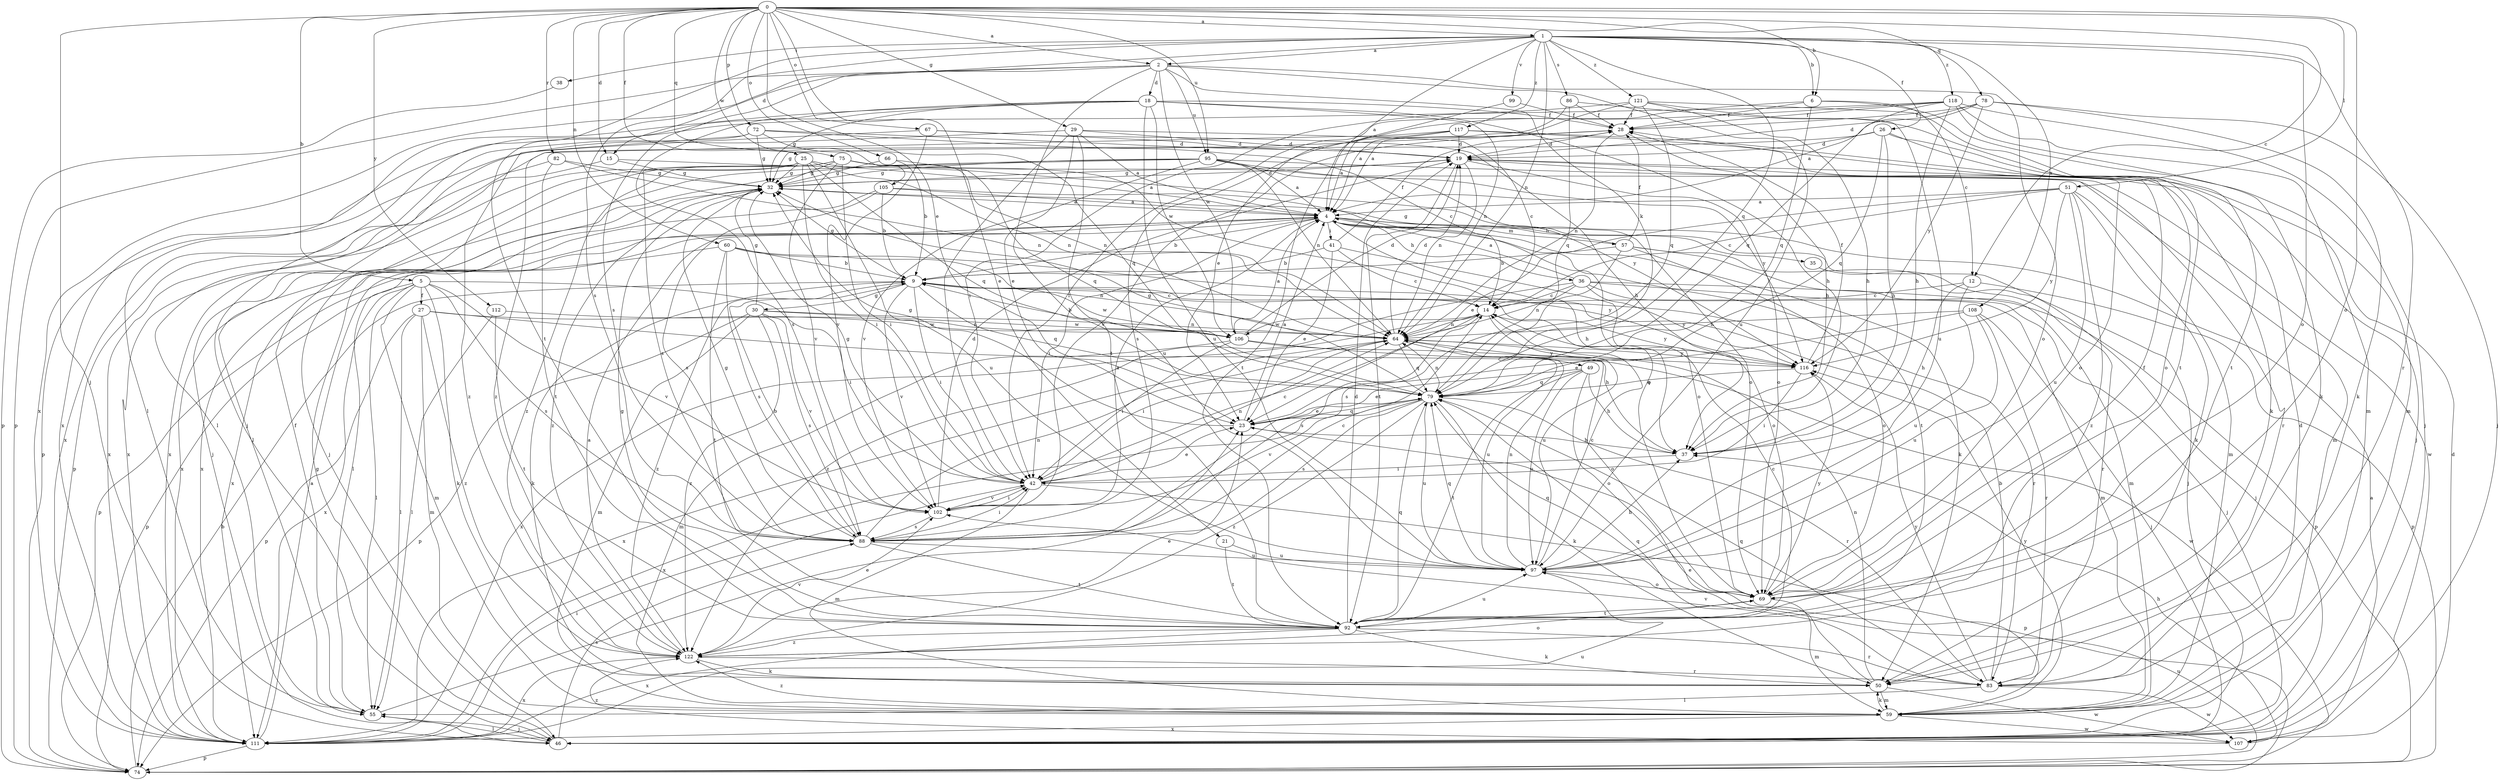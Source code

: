strict digraph  {
0;
1;
2;
4;
5;
6;
9;
12;
14;
15;
18;
19;
21;
23;
25;
26;
27;
28;
29;
30;
32;
35;
36;
37;
38;
41;
42;
46;
49;
50;
51;
55;
57;
59;
60;
64;
66;
67;
69;
72;
74;
75;
78;
79;
82;
83;
86;
88;
92;
95;
97;
99;
102;
105;
106;
107;
108;
111;
112;
116;
117;
118;
121;
122;
0 -> 1  [label=a];
0 -> 2  [label=a];
0 -> 5  [label=b];
0 -> 6  [label=b];
0 -> 12  [label=c];
0 -> 15  [label=d];
0 -> 21  [label=e];
0 -> 23  [label=e];
0 -> 25  [label=f];
0 -> 29  [label=g];
0 -> 46  [label=j];
0 -> 51  [label=l];
0 -> 60  [label=n];
0 -> 66  [label=o];
0 -> 67  [label=o];
0 -> 69  [label=o];
0 -> 72  [label=p];
0 -> 75  [label=q];
0 -> 78  [label=q];
0 -> 82  [label=r];
0 -> 95  [label=u];
0 -> 105  [label=w];
0 -> 112  [label=y];
1 -> 2  [label=a];
1 -> 4  [label=a];
1 -> 6  [label=b];
1 -> 15  [label=d];
1 -> 26  [label=f];
1 -> 38  [label=i];
1 -> 64  [label=n];
1 -> 69  [label=o];
1 -> 79  [label=q];
1 -> 83  [label=r];
1 -> 86  [label=s];
1 -> 88  [label=s];
1 -> 92  [label=t];
1 -> 99  [label=v];
1 -> 108  [label=x];
1 -> 117  [label=z];
1 -> 118  [label=z];
1 -> 121  [label=z];
2 -> 18  [label=d];
2 -> 49  [label=k];
2 -> 69  [label=o];
2 -> 74  [label=p];
2 -> 88  [label=s];
2 -> 92  [label=t];
2 -> 95  [label=u];
2 -> 97  [label=u];
2 -> 106  [label=w];
2 -> 111  [label=x];
4 -> 9  [label=b];
4 -> 35  [label=h];
4 -> 36  [label=h];
4 -> 37  [label=h];
4 -> 41  [label=i];
4 -> 42  [label=i];
4 -> 46  [label=j];
4 -> 50  [label=k];
4 -> 55  [label=l];
4 -> 57  [label=m];
4 -> 92  [label=t];
4 -> 111  [label=x];
5 -> 27  [label=f];
5 -> 42  [label=i];
5 -> 50  [label=k];
5 -> 55  [label=l];
5 -> 59  [label=m];
5 -> 74  [label=p];
5 -> 88  [label=s];
5 -> 102  [label=v];
5 -> 111  [label=x];
6 -> 12  [label=c];
6 -> 28  [label=f];
6 -> 42  [label=i];
6 -> 59  [label=m];
6 -> 79  [label=q];
9 -> 14  [label=c];
9 -> 30  [label=g];
9 -> 32  [label=g];
9 -> 42  [label=i];
9 -> 50  [label=k];
9 -> 79  [label=q];
9 -> 83  [label=r];
9 -> 102  [label=v];
9 -> 106  [label=w];
9 -> 122  [label=z];
12 -> 14  [label=c];
12 -> 37  [label=h];
12 -> 74  [label=p];
12 -> 97  [label=u];
14 -> 64  [label=n];
14 -> 88  [label=s];
14 -> 97  [label=u];
14 -> 106  [label=w];
14 -> 111  [label=x];
14 -> 116  [label=y];
15 -> 32  [label=g];
15 -> 111  [label=x];
15 -> 116  [label=y];
18 -> 28  [label=f];
18 -> 32  [label=g];
18 -> 37  [label=h];
18 -> 46  [label=j];
18 -> 55  [label=l];
18 -> 64  [label=n];
18 -> 88  [label=s];
18 -> 97  [label=u];
18 -> 106  [label=w];
19 -> 32  [label=g];
19 -> 59  [label=m];
19 -> 64  [label=n];
19 -> 69  [label=o];
19 -> 92  [label=t];
21 -> 92  [label=t];
21 -> 97  [label=u];
23 -> 4  [label=a];
23 -> 32  [label=g];
23 -> 37  [label=h];
23 -> 79  [label=q];
25 -> 4  [label=a];
25 -> 32  [label=g];
25 -> 42  [label=i];
25 -> 46  [label=j];
25 -> 64  [label=n];
25 -> 79  [label=q];
25 -> 88  [label=s];
25 -> 97  [label=u];
25 -> 111  [label=x];
26 -> 19  [label=d];
26 -> 32  [label=g];
26 -> 37  [label=h];
26 -> 46  [label=j];
26 -> 69  [label=o];
26 -> 79  [label=q];
27 -> 37  [label=h];
27 -> 55  [label=l];
27 -> 59  [label=m];
27 -> 74  [label=p];
27 -> 106  [label=w];
27 -> 122  [label=z];
28 -> 19  [label=d];
28 -> 37  [label=h];
28 -> 64  [label=n];
28 -> 102  [label=v];
29 -> 4  [label=a];
29 -> 14  [label=c];
29 -> 19  [label=d];
29 -> 23  [label=e];
29 -> 42  [label=i];
29 -> 74  [label=p];
29 -> 97  [label=u];
30 -> 32  [label=g];
30 -> 59  [label=m];
30 -> 64  [label=n];
30 -> 74  [label=p];
30 -> 88  [label=s];
30 -> 102  [label=v];
30 -> 106  [label=w];
30 -> 122  [label=z];
32 -> 4  [label=a];
32 -> 19  [label=d];
32 -> 111  [label=x];
32 -> 122  [label=z];
35 -> 83  [label=r];
36 -> 4  [label=a];
36 -> 14  [label=c];
36 -> 46  [label=j];
36 -> 59  [label=m];
36 -> 64  [label=n];
36 -> 74  [label=p];
36 -> 116  [label=y];
36 -> 122  [label=z];
37 -> 42  [label=i];
38 -> 74  [label=p];
41 -> 9  [label=b];
41 -> 14  [label=c];
41 -> 23  [label=e];
41 -> 28  [label=f];
41 -> 69  [label=o];
42 -> 14  [label=c];
42 -> 23  [label=e];
42 -> 32  [label=g];
42 -> 59  [label=m];
42 -> 64  [label=n];
42 -> 74  [label=p];
42 -> 102  [label=v];
46 -> 32  [label=g];
46 -> 55  [label=l];
46 -> 88  [label=s];
49 -> 23  [label=e];
49 -> 37  [label=h];
49 -> 69  [label=o];
49 -> 79  [label=q];
49 -> 92  [label=t];
49 -> 97  [label=u];
50 -> 59  [label=m];
50 -> 64  [label=n];
50 -> 79  [label=q];
50 -> 107  [label=w];
51 -> 4  [label=a];
51 -> 14  [label=c];
51 -> 23  [label=e];
51 -> 50  [label=k];
51 -> 59  [label=m];
51 -> 97  [label=u];
51 -> 116  [label=y];
51 -> 122  [label=z];
55 -> 23  [label=e];
55 -> 28  [label=f];
55 -> 46  [label=j];
57 -> 9  [label=b];
57 -> 28  [label=f];
57 -> 32  [label=g];
57 -> 46  [label=j];
57 -> 59  [label=m];
57 -> 69  [label=o];
57 -> 88  [label=s];
59 -> 23  [label=e];
59 -> 50  [label=k];
59 -> 107  [label=w];
59 -> 111  [label=x];
59 -> 116  [label=y];
59 -> 122  [label=z];
60 -> 9  [label=b];
60 -> 64  [label=n];
60 -> 74  [label=p];
60 -> 88  [label=s];
60 -> 92  [label=t];
60 -> 116  [label=y];
64 -> 19  [label=d];
64 -> 42  [label=i];
64 -> 69  [label=o];
64 -> 79  [label=q];
64 -> 97  [label=u];
64 -> 111  [label=x];
64 -> 116  [label=y];
66 -> 9  [label=b];
66 -> 32  [label=g];
66 -> 79  [label=q];
67 -> 19  [label=d];
67 -> 37  [label=h];
67 -> 55  [label=l];
67 -> 102  [label=v];
69 -> 28  [label=f];
69 -> 59  [label=m];
69 -> 79  [label=q];
69 -> 92  [label=t];
69 -> 116  [label=y];
72 -> 14  [label=c];
72 -> 19  [label=d];
72 -> 32  [label=g];
72 -> 79  [label=q];
72 -> 111  [label=x];
72 -> 122  [label=z];
74 -> 4  [label=a];
74 -> 9  [label=b];
74 -> 97  [label=u];
75 -> 32  [label=g];
75 -> 42  [label=i];
75 -> 55  [label=l];
75 -> 64  [label=n];
75 -> 69  [label=o];
75 -> 83  [label=r];
75 -> 102  [label=v];
75 -> 122  [label=z];
78 -> 4  [label=a];
78 -> 19  [label=d];
78 -> 28  [label=f];
78 -> 46  [label=j];
78 -> 50  [label=k];
78 -> 116  [label=y];
79 -> 23  [label=e];
79 -> 32  [label=g];
79 -> 50  [label=k];
79 -> 64  [label=n];
79 -> 83  [label=r];
79 -> 88  [label=s];
79 -> 97  [label=u];
79 -> 102  [label=v];
79 -> 111  [label=x];
79 -> 122  [label=z];
82 -> 32  [label=g];
82 -> 64  [label=n];
82 -> 74  [label=p];
82 -> 92  [label=t];
83 -> 9  [label=b];
83 -> 19  [label=d];
83 -> 55  [label=l];
83 -> 79  [label=q];
83 -> 102  [label=v];
83 -> 107  [label=w];
83 -> 116  [label=y];
86 -> 4  [label=a];
86 -> 28  [label=f];
86 -> 79  [label=q];
86 -> 92  [label=t];
88 -> 9  [label=b];
88 -> 14  [label=c];
88 -> 32  [label=g];
88 -> 42  [label=i];
88 -> 64  [label=n];
88 -> 92  [label=t];
88 -> 97  [label=u];
92 -> 14  [label=c];
92 -> 19  [label=d];
92 -> 32  [label=g];
92 -> 50  [label=k];
92 -> 79  [label=q];
92 -> 83  [label=r];
92 -> 97  [label=u];
92 -> 111  [label=x];
92 -> 122  [label=z];
95 -> 4  [label=a];
95 -> 32  [label=g];
95 -> 46  [label=j];
95 -> 64  [label=n];
95 -> 69  [label=o];
95 -> 102  [label=v];
95 -> 107  [label=w];
95 -> 111  [label=x];
95 -> 116  [label=y];
97 -> 14  [label=c];
97 -> 37  [label=h];
97 -> 64  [label=n];
97 -> 69  [label=o];
97 -> 79  [label=q];
99 -> 28  [label=f];
99 -> 92  [label=t];
102 -> 4  [label=a];
102 -> 19  [label=d];
102 -> 42  [label=i];
102 -> 88  [label=s];
105 -> 4  [label=a];
105 -> 9  [label=b];
105 -> 69  [label=o];
105 -> 88  [label=s];
105 -> 111  [label=x];
106 -> 4  [label=a];
106 -> 9  [label=b];
106 -> 19  [label=d];
106 -> 42  [label=i];
106 -> 59  [label=m];
106 -> 107  [label=w];
106 -> 116  [label=y];
107 -> 19  [label=d];
107 -> 37  [label=h];
107 -> 122  [label=z];
108 -> 23  [label=e];
108 -> 46  [label=j];
108 -> 64  [label=n];
108 -> 83  [label=r];
108 -> 97  [label=u];
111 -> 4  [label=a];
111 -> 42  [label=i];
111 -> 74  [label=p];
111 -> 97  [label=u];
112 -> 55  [label=l];
112 -> 64  [label=n];
112 -> 92  [label=t];
116 -> 28  [label=f];
116 -> 42  [label=i];
116 -> 79  [label=q];
117 -> 4  [label=a];
117 -> 19  [label=d];
117 -> 50  [label=k];
117 -> 69  [label=o];
117 -> 88  [label=s];
117 -> 122  [label=z];
118 -> 23  [label=e];
118 -> 28  [label=f];
118 -> 37  [label=h];
118 -> 46  [label=j];
118 -> 50  [label=k];
118 -> 59  [label=m];
118 -> 79  [label=q];
118 -> 111  [label=x];
121 -> 4  [label=a];
121 -> 28  [label=f];
121 -> 37  [label=h];
121 -> 42  [label=i];
121 -> 79  [label=q];
121 -> 92  [label=t];
121 -> 97  [label=u];
122 -> 4  [label=a];
122 -> 23  [label=e];
122 -> 50  [label=k];
122 -> 69  [label=o];
122 -> 83  [label=r];
122 -> 102  [label=v];
122 -> 111  [label=x];
}
